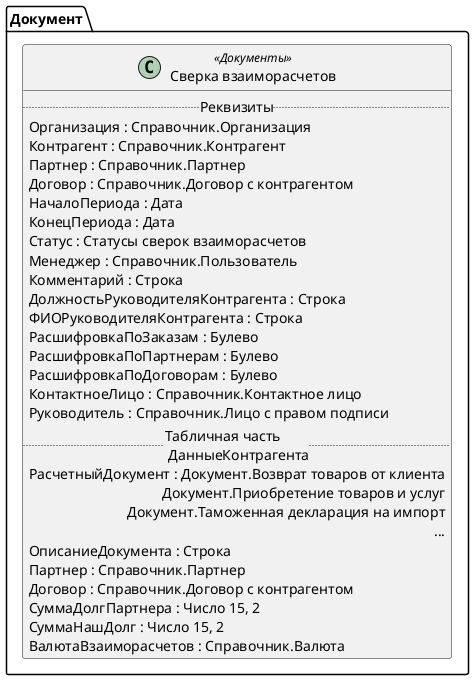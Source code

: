 ﻿@startuml СверкаВзаиморасчетов
'!include templates.wsd
'..\include templates.wsd
class Документ.СверкаВзаиморасчетов as "Сверка взаиморасчетов" <<Документы>>
{
..Реквизиты..
Организация : Справочник.Организация
Контрагент : Справочник.Контрагент
Партнер : Справочник.Партнер
Договор : Справочник.Договор с контрагентом
НачалоПериода : Дата
КонецПериода : Дата
Статус : Статусы сверок взаиморасчетов
Менеджер : Справочник.Пользователь
Комментарий : Строка
ДолжностьРуководителяКонтрагента : Строка
ФИОРуководителяКонтрагента : Строка
РасшифровкаПоЗаказам : Булево
РасшифровкаПоПартнерам : Булево
РасшифровкаПоДоговорам : Булево
КонтактноеЛицо : Справочник.Контактное лицо
Руководитель : Справочник.Лицо с правом подписи
..Табличная часть \n ДанныеКонтрагента..
РасчетныйДокумент : Документ.Возврат товаров от клиента\rДокумент.Приобретение товаров и услуг\rДокумент.Таможенная декларация на импорт\r...
ОписаниеДокумента : Строка
Партнер : Справочник.Партнер
Договор : Справочник.Договор с контрагентом
СуммаДолгПартнера : Число 15, 2
СуммаНашДолг : Число 15, 2
ВалютаВзаиморасчетов : Справочник.Валюта
}
@enduml
